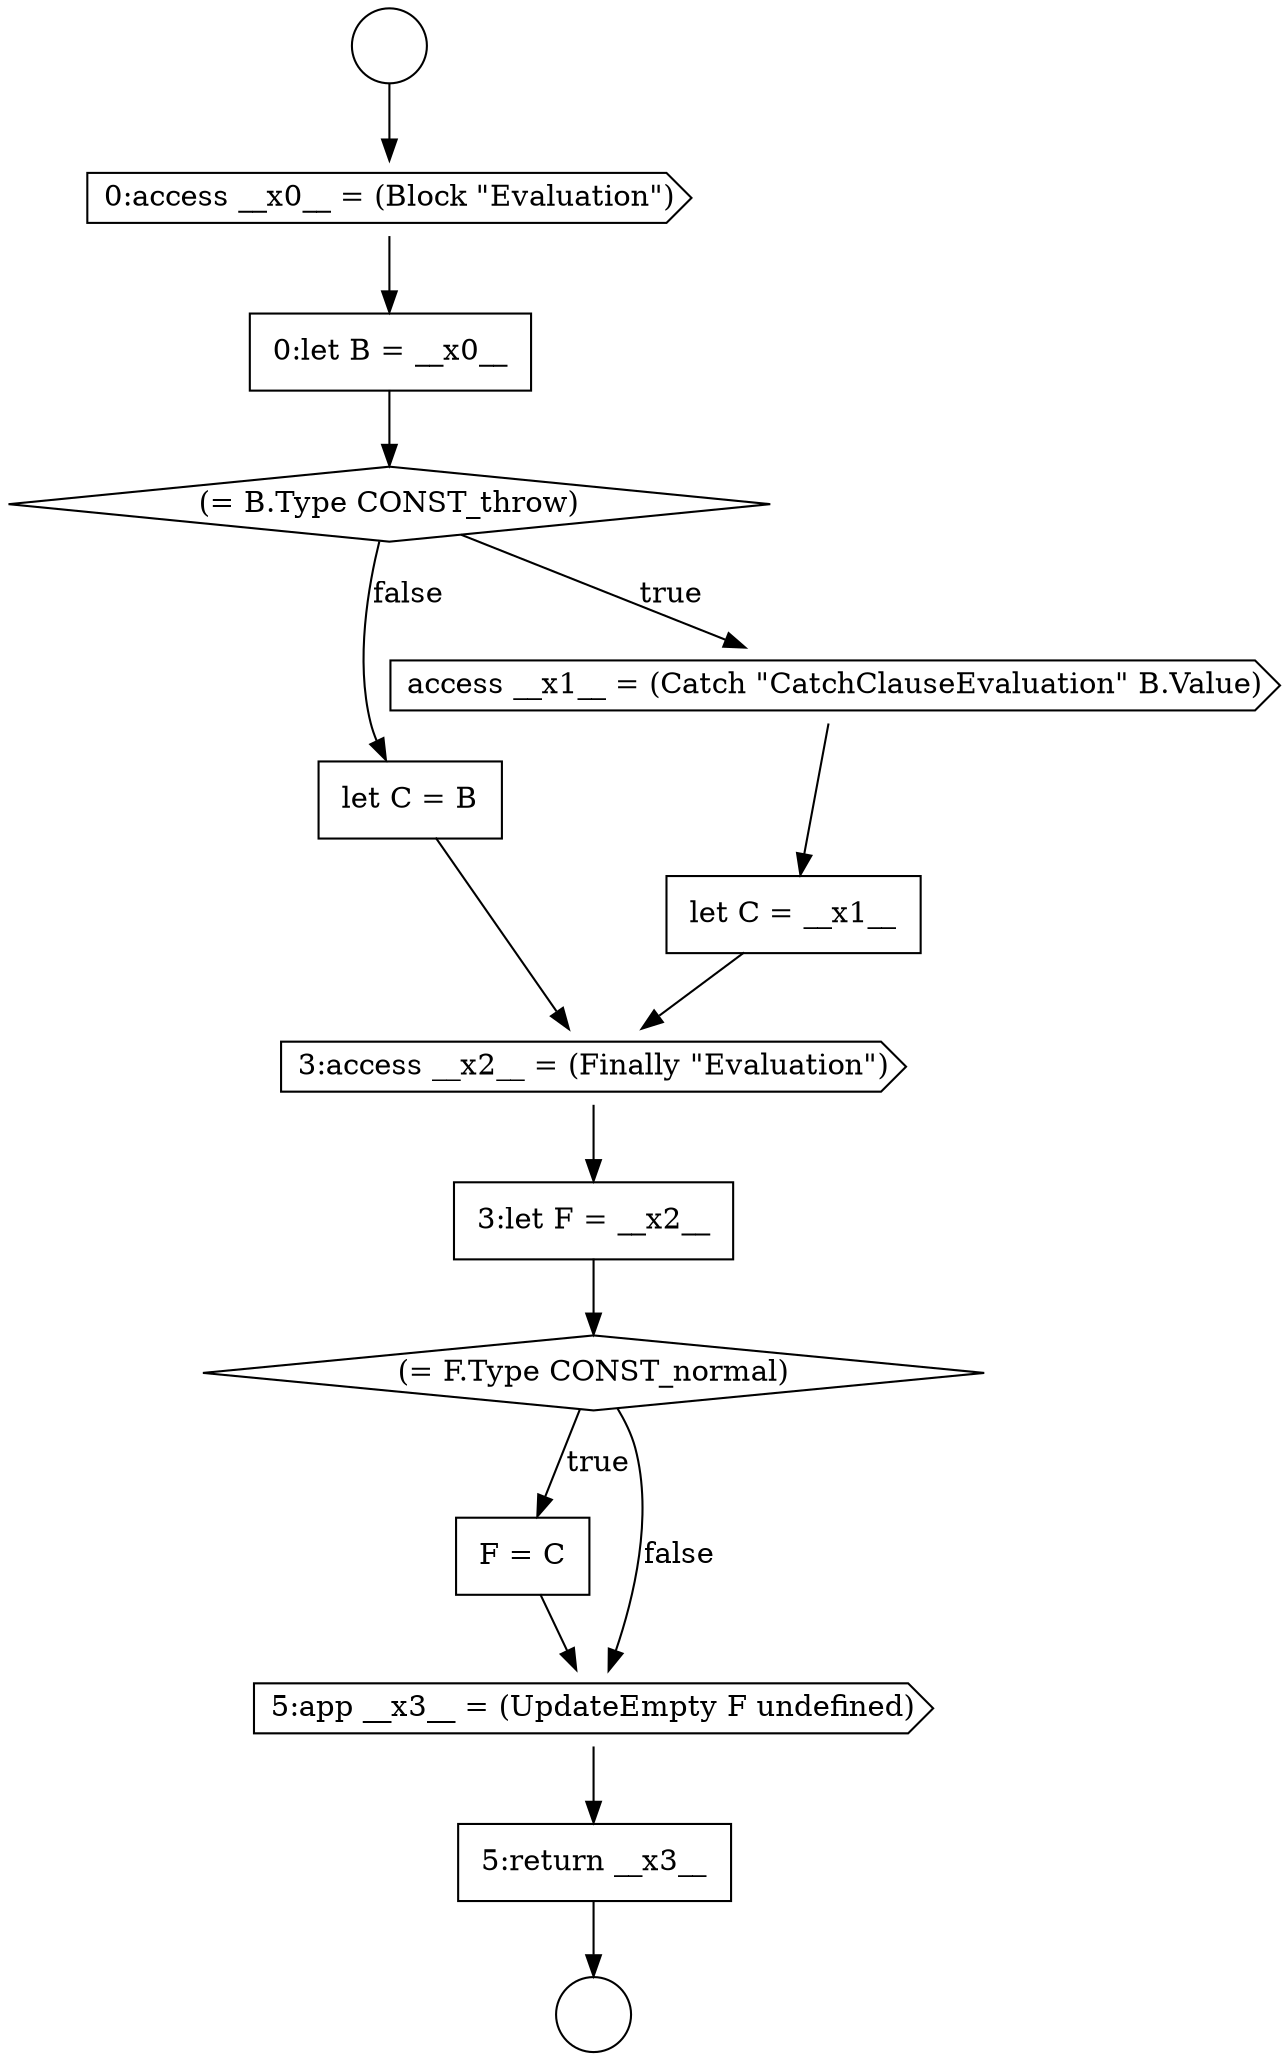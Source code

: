 digraph {
  node7990 [shape=circle label=" " color="black" fillcolor="white" style=filled]
  node7993 [shape=none, margin=0, label=<<font color="black">
    <table border="0" cellborder="1" cellspacing="0" cellpadding="10">
      <tr><td align="left">0:let B = __x0__</td></tr>
    </table>
  </font>> color="black" fillcolor="white" style=filled]
  node7997 [shape=none, margin=0, label=<<font color="black">
    <table border="0" cellborder="1" cellspacing="0" cellpadding="10">
      <tr><td align="left">let C = B</td></tr>
    </table>
  </font>> color="black" fillcolor="white" style=filled]
  node8001 [shape=none, margin=0, label=<<font color="black">
    <table border="0" cellborder="1" cellspacing="0" cellpadding="10">
      <tr><td align="left">F = C</td></tr>
    </table>
  </font>> color="black" fillcolor="white" style=filled]
  node7999 [shape=none, margin=0, label=<<font color="black">
    <table border="0" cellborder="1" cellspacing="0" cellpadding="10">
      <tr><td align="left">3:let F = __x2__</td></tr>
    </table>
  </font>> color="black" fillcolor="white" style=filled]
  node7994 [shape=diamond, label=<<font color="black">(= B.Type CONST_throw)</font>> color="black" fillcolor="white" style=filled]
  node7998 [shape=cds, label=<<font color="black">3:access __x2__ = (Finally &quot;Evaluation&quot;)</font>> color="black" fillcolor="white" style=filled]
  node8000 [shape=diamond, label=<<font color="black">(= F.Type CONST_normal)</font>> color="black" fillcolor="white" style=filled]
  node7995 [shape=cds, label=<<font color="black">access __x1__ = (Catch &quot;CatchClauseEvaluation&quot; B.Value)</font>> color="black" fillcolor="white" style=filled]
  node7992 [shape=cds, label=<<font color="black">0:access __x0__ = (Block &quot;Evaluation&quot;)</font>> color="black" fillcolor="white" style=filled]
  node8003 [shape=none, margin=0, label=<<font color="black">
    <table border="0" cellborder="1" cellspacing="0" cellpadding="10">
      <tr><td align="left">5:return __x3__</td></tr>
    </table>
  </font>> color="black" fillcolor="white" style=filled]
  node7996 [shape=none, margin=0, label=<<font color="black">
    <table border="0" cellborder="1" cellspacing="0" cellpadding="10">
      <tr><td align="left">let C = __x1__</td></tr>
    </table>
  </font>> color="black" fillcolor="white" style=filled]
  node7991 [shape=circle label=" " color="black" fillcolor="white" style=filled]
  node8002 [shape=cds, label=<<font color="black">5:app __x3__ = (UpdateEmpty F undefined)</font>> color="black" fillcolor="white" style=filled]
  node8000 -> node8001 [label=<<font color="black">true</font>> color="black"]
  node8000 -> node8002 [label=<<font color="black">false</font>> color="black"]
  node7993 -> node7994 [ color="black"]
  node7994 -> node7995 [label=<<font color="black">true</font>> color="black"]
  node7994 -> node7997 [label=<<font color="black">false</font>> color="black"]
  node7998 -> node7999 [ color="black"]
  node7997 -> node7998 [ color="black"]
  node7992 -> node7993 [ color="black"]
  node7996 -> node7998 [ color="black"]
  node8003 -> node7991 [ color="black"]
  node7990 -> node7992 [ color="black"]
  node8001 -> node8002 [ color="black"]
  node7999 -> node8000 [ color="black"]
  node7995 -> node7996 [ color="black"]
  node8002 -> node8003 [ color="black"]
}
